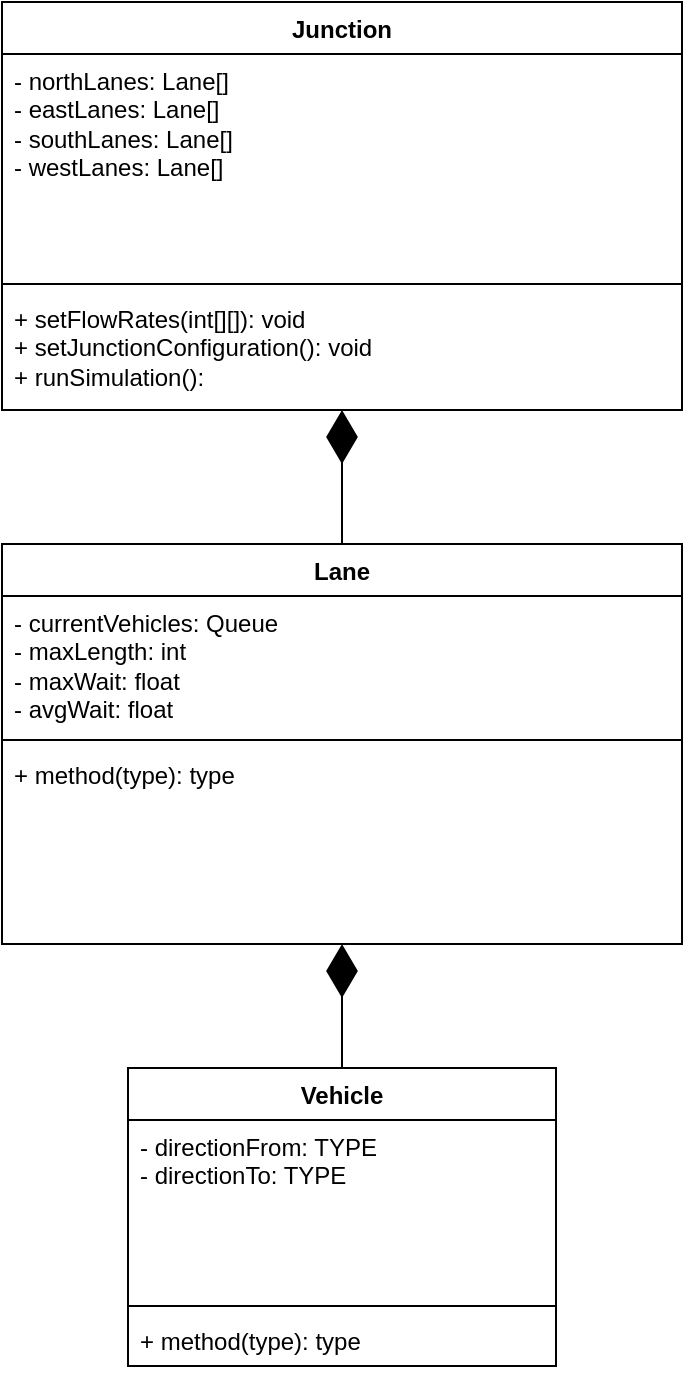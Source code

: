 <mxfile version="26.0.9">
  <diagram name="Page-1" id="oxjvKKrLQxTuf2YgquoG">
    <mxGraphModel dx="1434" dy="824" grid="0" gridSize="10" guides="1" tooltips="1" connect="1" arrows="1" fold="1" page="0" pageScale="1" pageWidth="827" pageHeight="1169" math="0" shadow="0">
      <root>
        <mxCell id="0" />
        <mxCell id="1" parent="0" />
        <mxCell id="jd0vacFJKazLvNhS75w0-1" value="Vehicle" style="swimlane;fontStyle=1;align=center;verticalAlign=top;childLayout=stackLayout;horizontal=1;startSize=26;horizontalStack=0;resizeParent=1;resizeParentMax=0;resizeLast=0;collapsible=1;marginBottom=0;whiteSpace=wrap;html=1;" parent="1" vertex="1">
          <mxGeometry x="91" y="620" width="214" height="149" as="geometry" />
        </mxCell>
        <mxCell id="jd0vacFJKazLvNhS75w0-2" value="&lt;div&gt;- directionFrom: TYPE&lt;br&gt;&lt;/div&gt;&lt;div&gt;- directionTo: TYPE&lt;br&gt;&lt;/div&gt;" style="text;strokeColor=none;fillColor=none;align=left;verticalAlign=top;spacingLeft=4;spacingRight=4;overflow=hidden;rotatable=0;points=[[0,0.5],[1,0.5]];portConstraint=eastwest;whiteSpace=wrap;html=1;" parent="jd0vacFJKazLvNhS75w0-1" vertex="1">
          <mxGeometry y="26" width="214" height="89" as="geometry" />
        </mxCell>
        <mxCell id="jd0vacFJKazLvNhS75w0-3" value="" style="line;strokeWidth=1;fillColor=none;align=left;verticalAlign=middle;spacingTop=-1;spacingLeft=3;spacingRight=3;rotatable=0;labelPosition=right;points=[];portConstraint=eastwest;strokeColor=inherit;" parent="jd0vacFJKazLvNhS75w0-1" vertex="1">
          <mxGeometry y="115" width="214" height="8" as="geometry" />
        </mxCell>
        <mxCell id="jd0vacFJKazLvNhS75w0-4" value="+ method(type): type" style="text;strokeColor=none;fillColor=none;align=left;verticalAlign=top;spacingLeft=4;spacingRight=4;overflow=hidden;rotatable=0;points=[[0,0.5],[1,0.5]];portConstraint=eastwest;whiteSpace=wrap;html=1;" parent="jd0vacFJKazLvNhS75w0-1" vertex="1">
          <mxGeometry y="123" width="214" height="26" as="geometry" />
        </mxCell>
        <mxCell id="jd0vacFJKazLvNhS75w0-5" value="Junction" style="swimlane;fontStyle=1;align=center;verticalAlign=top;childLayout=stackLayout;horizontal=1;startSize=26;horizontalStack=0;resizeParent=1;resizeParentMax=0;resizeLast=0;collapsible=1;marginBottom=0;whiteSpace=wrap;html=1;" parent="1" vertex="1">
          <mxGeometry x="28" y="87" width="340" height="204" as="geometry" />
        </mxCell>
        <mxCell id="jd0vacFJKazLvNhS75w0-6" value="&lt;div&gt;- northLanes: Lane[]&lt;/div&gt;&lt;div&gt;- eastLanes:&amp;nbsp;Lane[]&lt;/div&gt;&lt;div&gt;- southLanes:&amp;nbsp;Lane[]&lt;/div&gt;&lt;div&gt;- westLanes:&amp;nbsp;Lane[]&lt;br&gt;&lt;/div&gt;" style="text;strokeColor=none;fillColor=none;align=left;verticalAlign=top;spacingLeft=4;spacingRight=4;overflow=hidden;rotatable=0;points=[[0,0.5],[1,0.5]];portConstraint=eastwest;whiteSpace=wrap;html=1;" parent="jd0vacFJKazLvNhS75w0-5" vertex="1">
          <mxGeometry y="26" width="340" height="111" as="geometry" />
        </mxCell>
        <mxCell id="jd0vacFJKazLvNhS75w0-7" value="" style="line;strokeWidth=1;fillColor=none;align=left;verticalAlign=middle;spacingTop=-1;spacingLeft=3;spacingRight=3;rotatable=0;labelPosition=right;points=[];portConstraint=eastwest;strokeColor=inherit;" parent="jd0vacFJKazLvNhS75w0-5" vertex="1">
          <mxGeometry y="137" width="340" height="8" as="geometry" />
        </mxCell>
        <mxCell id="jd0vacFJKazLvNhS75w0-8" value="&lt;div&gt;+ setFlowRates(int[][]): void&lt;/div&gt;&lt;div&gt;+ setJunctionConfiguration(): void&lt;/div&gt;&lt;div&gt;+ runSimulation(): &lt;br&gt;&lt;/div&gt;" style="text;strokeColor=none;fillColor=none;align=left;verticalAlign=top;spacingLeft=4;spacingRight=4;overflow=hidden;rotatable=0;points=[[0,0.5],[1,0.5]];portConstraint=eastwest;whiteSpace=wrap;html=1;" parent="jd0vacFJKazLvNhS75w0-5" vertex="1">
          <mxGeometry y="145" width="340" height="59" as="geometry" />
        </mxCell>
        <mxCell id="jd0vacFJKazLvNhS75w0-9" value="Lane" style="swimlane;fontStyle=1;align=center;verticalAlign=top;childLayout=stackLayout;horizontal=1;startSize=26;horizontalStack=0;resizeParent=1;resizeParentMax=0;resizeLast=0;collapsible=1;marginBottom=0;whiteSpace=wrap;html=1;" parent="1" vertex="1">
          <mxGeometry x="28" y="358" width="340" height="200" as="geometry" />
        </mxCell>
        <mxCell id="jd0vacFJKazLvNhS75w0-10" value="&lt;div&gt;- currentVehicles: Queue&lt;/div&gt;&lt;div&gt;- maxLength: int&lt;/div&gt;&lt;div&gt;- maxWait: float&lt;br&gt;&lt;/div&gt;&lt;div&gt;- avgWait: float&lt;br&gt;&lt;/div&gt;&lt;div&gt;&lt;br&gt;&lt;/div&gt;" style="text;strokeColor=none;fillColor=none;align=left;verticalAlign=top;spacingLeft=4;spacingRight=4;overflow=hidden;rotatable=0;points=[[0,0.5],[1,0.5]];portConstraint=eastwest;whiteSpace=wrap;html=1;" parent="jd0vacFJKazLvNhS75w0-9" vertex="1">
          <mxGeometry y="26" width="340" height="68" as="geometry" />
        </mxCell>
        <mxCell id="jd0vacFJKazLvNhS75w0-11" value="" style="line;strokeWidth=1;fillColor=none;align=left;verticalAlign=middle;spacingTop=-1;spacingLeft=3;spacingRight=3;rotatable=0;labelPosition=right;points=[];portConstraint=eastwest;strokeColor=inherit;" parent="jd0vacFJKazLvNhS75w0-9" vertex="1">
          <mxGeometry y="94" width="340" height="8" as="geometry" />
        </mxCell>
        <mxCell id="jd0vacFJKazLvNhS75w0-12" value="+ method(type): type" style="text;strokeColor=none;fillColor=none;align=left;verticalAlign=top;spacingLeft=4;spacingRight=4;overflow=hidden;rotatable=0;points=[[0,0.5],[1,0.5]];portConstraint=eastwest;whiteSpace=wrap;html=1;" parent="jd0vacFJKazLvNhS75w0-9" vertex="1">
          <mxGeometry y="102" width="340" height="98" as="geometry" />
        </mxCell>
        <mxCell id="jd0vacFJKazLvNhS75w0-13" value="" style="endArrow=diamondThin;endFill=1;endSize=24;html=1;rounded=0;fontSize=12;curved=1;entryX=0.5;entryY=1;entryDx=0;entryDy=0;exitX=0.5;exitY=0;exitDx=0;exitDy=0;" parent="1" source="jd0vacFJKazLvNhS75w0-9" target="jd0vacFJKazLvNhS75w0-5" edge="1">
          <mxGeometry width="160" relative="1" as="geometry">
            <mxPoint x="-71" y="353" as="sourcePoint" />
            <mxPoint x="58" y="327" as="targetPoint" />
          </mxGeometry>
        </mxCell>
        <mxCell id="Ehuge9gZm8i_3gtHbO7a-2" value="" style="endArrow=diamondThin;endFill=1;endSize=24;html=1;rounded=0;fontSize=12;curved=1;exitX=0.5;exitY=0;exitDx=0;exitDy=0;entryX=0.5;entryY=1;entryDx=0;entryDy=0;" edge="1" parent="1" source="jd0vacFJKazLvNhS75w0-1" target="jd0vacFJKazLvNhS75w0-9">
          <mxGeometry width="160" relative="1" as="geometry">
            <mxPoint x="-46" y="598" as="sourcePoint" />
            <mxPoint x="170" y="603" as="targetPoint" />
          </mxGeometry>
        </mxCell>
      </root>
    </mxGraphModel>
  </diagram>
</mxfile>
